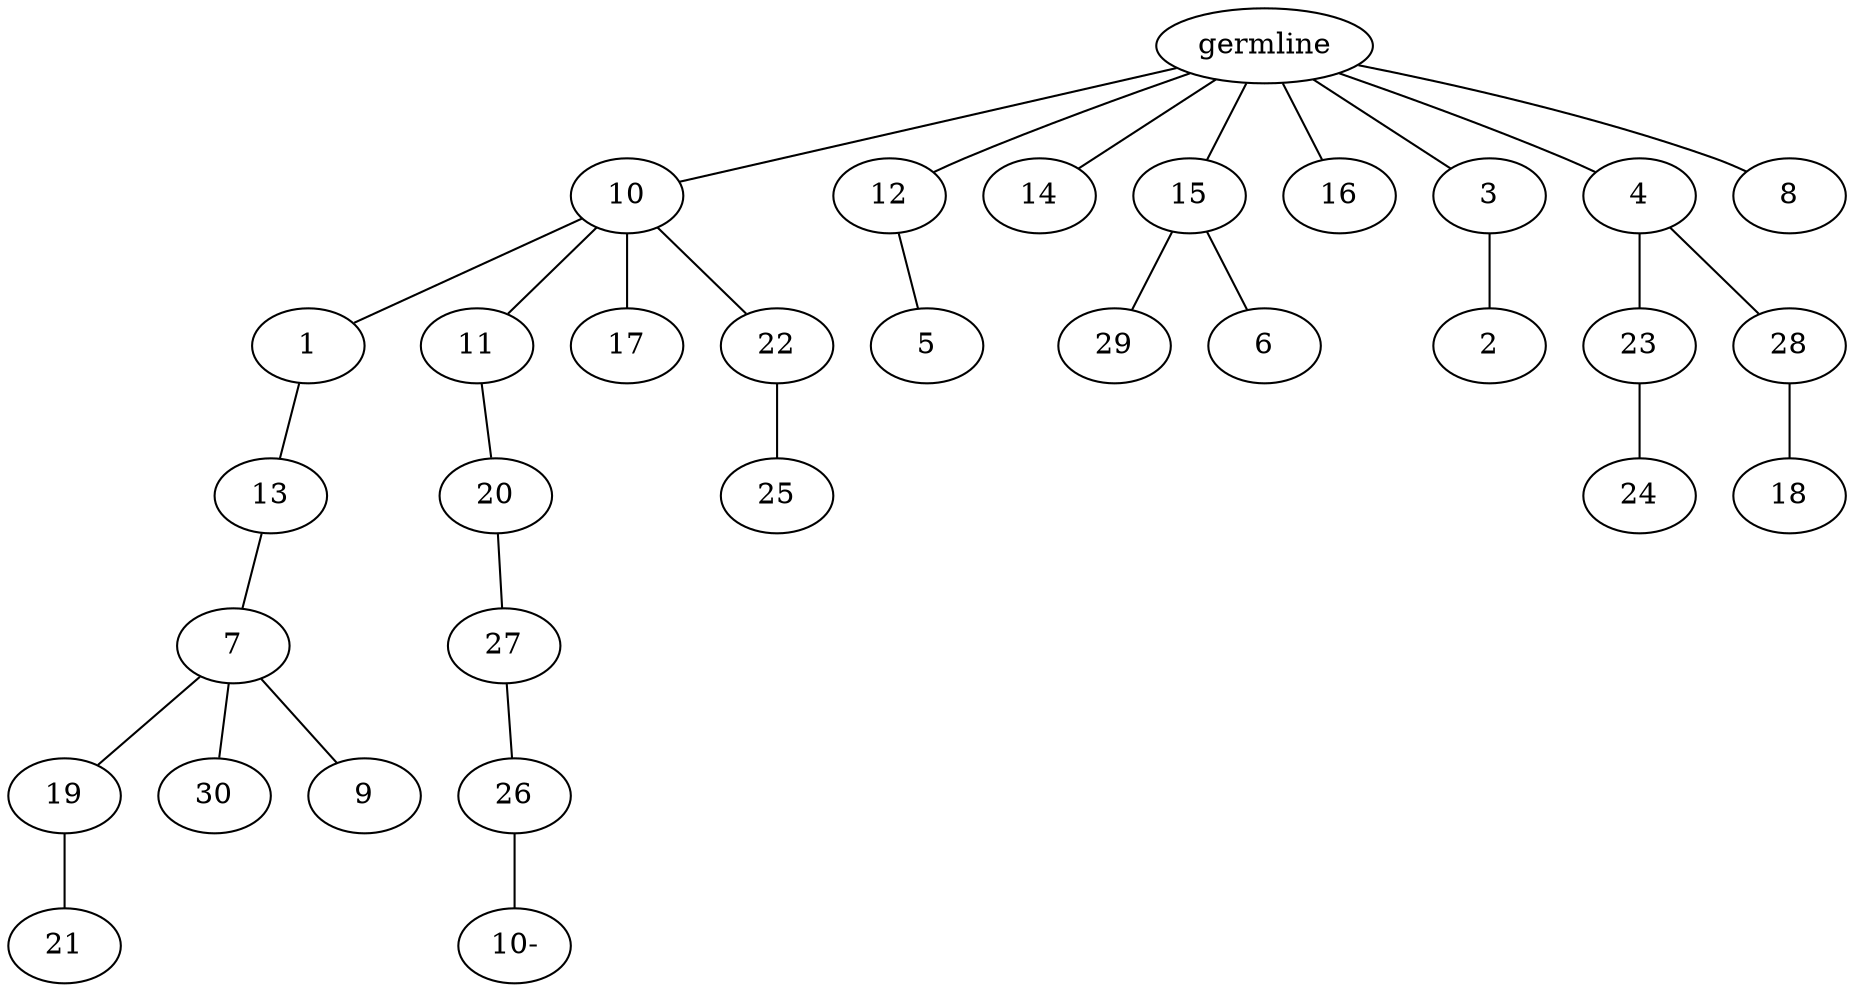 graph tree {
    "140624872776608" [label="germline"];
    "140624872532336" [label="10"];
    "140624872531472" [label="1"];
    "140624872557248" [label="13"];
    "140624872555424" [label="7"];
    "140624872555328" [label="19"];
    "140624872556288" [label="21"];
    "140624872555472" [label="30"];
    "140624872555952" [label="9"];
    "140624872532384" [label="11"];
    "140624872554800" [label="20"];
    "140624872554704" [label="27"];
    "140624872555136" [label="26"];
    "140624872776032" [label="10-"];
    "140624872531520" [label="17"];
    "140624872531424" [label="22"];
    "140624872556864" [label="25"];
    "140624872530800" [label="12"];
    "140624872557872" [label="5"];
    "140624872531232" [label="14"];
    "140624872533344" [label="15"];
    "140624872471904" [label="29"];
    "140624872472048" [label="6"];
    "140624872554656" [label="16"];
    "140624872555088" [label="3"];
    "140624872471952" [label="2"];
    "140624872555664" [label="4"];
    "140624872470752" [label="23"];
    "140624872472528" [label="24"];
    "140624872471088" [label="28"];
    "140624872471040" [label="18"];
    "140624872471472" [label="8"];
    "140624872776608" -- "140624872532336";
    "140624872776608" -- "140624872530800";
    "140624872776608" -- "140624872531232";
    "140624872776608" -- "140624872533344";
    "140624872776608" -- "140624872554656";
    "140624872776608" -- "140624872555088";
    "140624872776608" -- "140624872555664";
    "140624872776608" -- "140624872471472";
    "140624872532336" -- "140624872531472";
    "140624872532336" -- "140624872532384";
    "140624872532336" -- "140624872531520";
    "140624872532336" -- "140624872531424";
    "140624872531472" -- "140624872557248";
    "140624872557248" -- "140624872555424";
    "140624872555424" -- "140624872555328";
    "140624872555424" -- "140624872555472";
    "140624872555424" -- "140624872555952";
    "140624872555328" -- "140624872556288";
    "140624872532384" -- "140624872554800";
    "140624872554800" -- "140624872554704";
    "140624872554704" -- "140624872555136";
    "140624872555136" -- "140624872776032";
    "140624872531424" -- "140624872556864";
    "140624872530800" -- "140624872557872";
    "140624872533344" -- "140624872471904";
    "140624872533344" -- "140624872472048";
    "140624872555088" -- "140624872471952";
    "140624872555664" -- "140624872470752";
    "140624872555664" -- "140624872471088";
    "140624872470752" -- "140624872472528";
    "140624872471088" -- "140624872471040";
}
